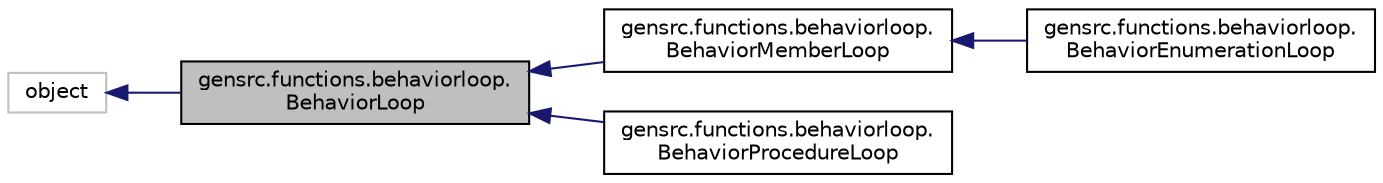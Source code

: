 digraph "gensrc.functions.behaviorloop.BehaviorLoop"
{
  edge [fontname="Helvetica",fontsize="10",labelfontname="Helvetica",labelfontsize="10"];
  node [fontname="Helvetica",fontsize="10",shape=record];
  rankdir="LR";
  Node0 [label="gensrc.functions.behaviorloop.\lBehaviorLoop",height=0.2,width=0.4,color="black", fillcolor="grey75", style="filled", fontcolor="black"];
  Node1 -> Node0 [dir="back",color="midnightblue",fontsize="10",style="solid",fontname="Helvetica"];
  Node1 [label="object",height=0.2,width=0.4,color="grey75", fillcolor="white", style="filled"];
  Node0 -> Node2 [dir="back",color="midnightblue",fontsize="10",style="solid",fontname="Helvetica"];
  Node2 [label="gensrc.functions.behaviorloop.\lBehaviorMemberLoop",height=0.2,width=0.4,color="black", fillcolor="white", style="filled",URL="$classgensrc_1_1functions_1_1behaviorloop_1_1_behavior_member_loop.html"];
  Node2 -> Node3 [dir="back",color="midnightblue",fontsize="10",style="solid",fontname="Helvetica"];
  Node3 [label="gensrc.functions.behaviorloop.\lBehaviorEnumerationLoop",height=0.2,width=0.4,color="black", fillcolor="white", style="filled",URL="$classgensrc_1_1functions_1_1behaviorloop_1_1_behavior_enumeration_loop.html"];
  Node0 -> Node4 [dir="back",color="midnightblue",fontsize="10",style="solid",fontname="Helvetica"];
  Node4 [label="gensrc.functions.behaviorloop.\lBehaviorProcedureLoop",height=0.2,width=0.4,color="black", fillcolor="white", style="filled",URL="$classgensrc_1_1functions_1_1behaviorloop_1_1_behavior_procedure_loop.html"];
}

